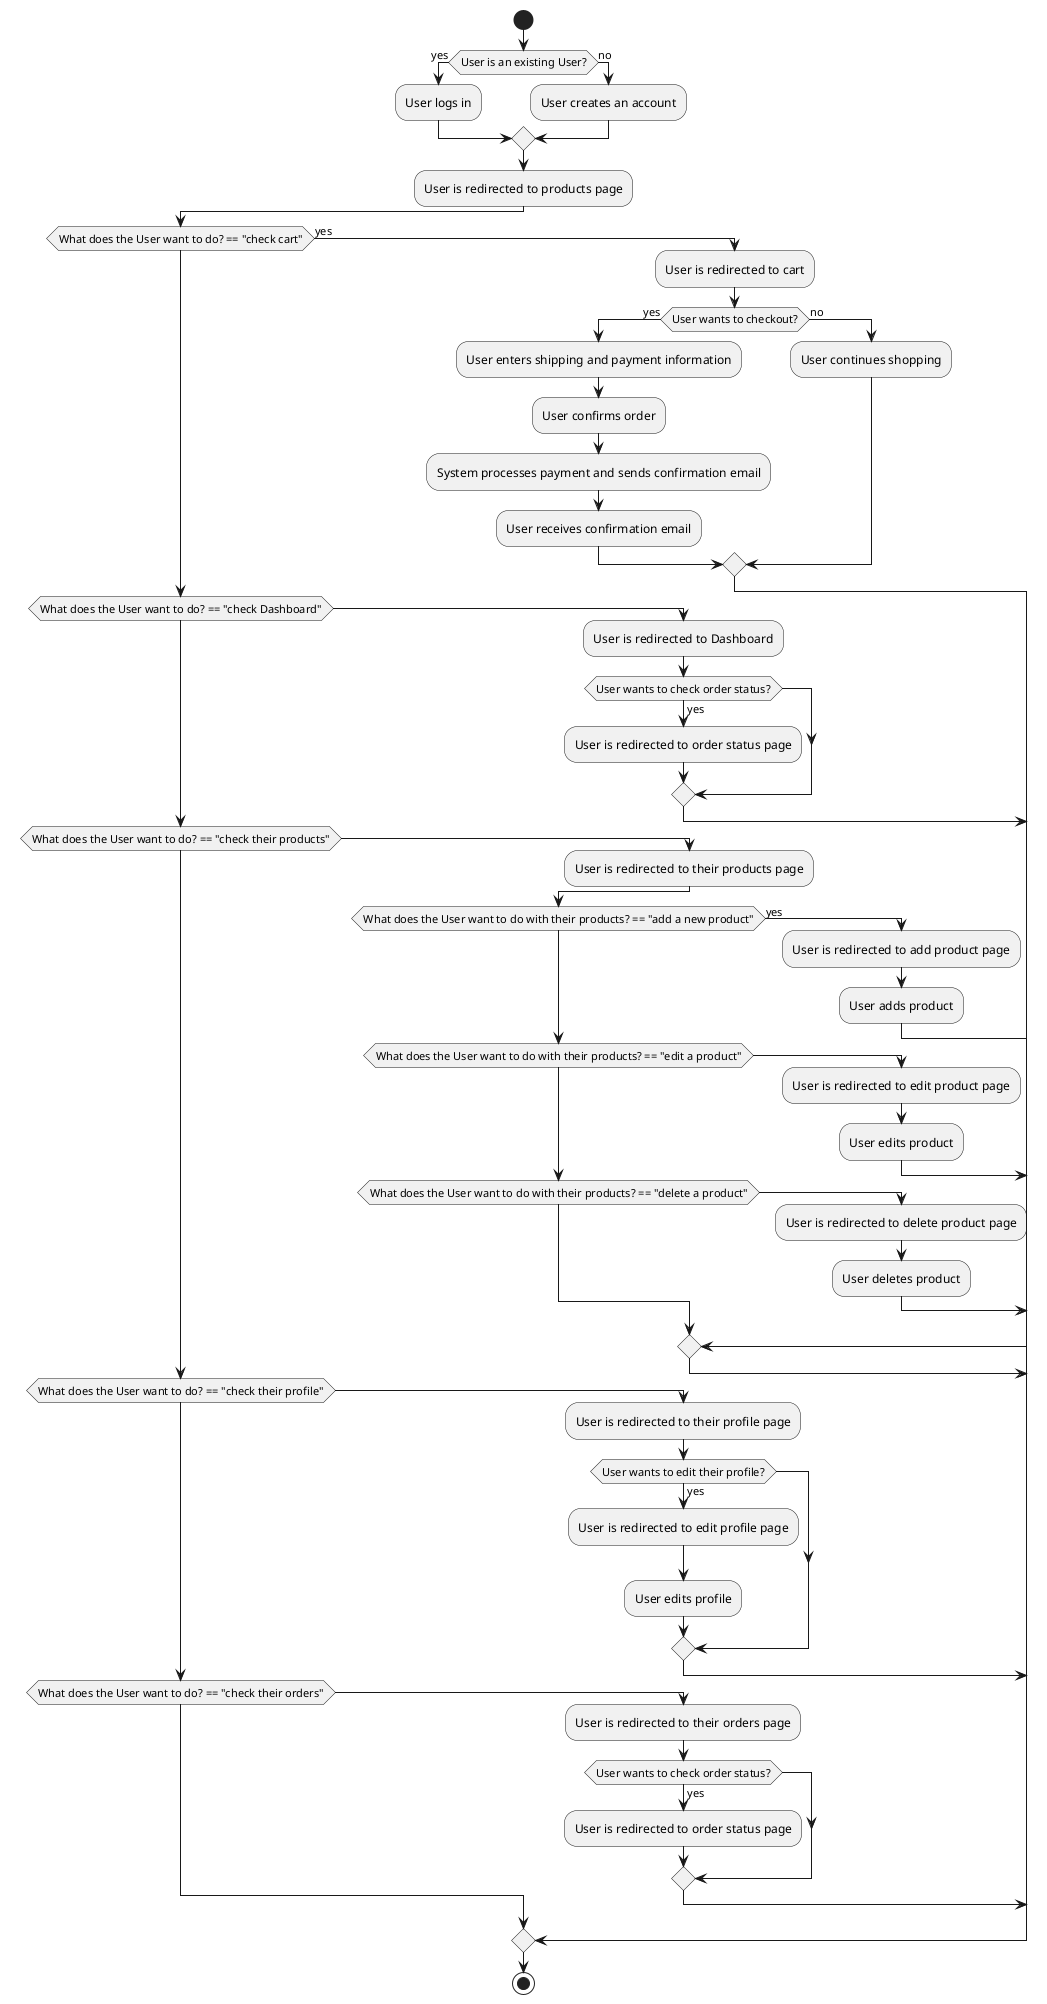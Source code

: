 @startuml flow
start

if (User is an existing User?) then (yes)
  :User logs in;
else (no)
  :User creates an account;
endif

:User is redirected to products page;

!pragma useVerticalIf on
if (What does the User want to do? == "check cart") then (yes)
  :User is redirected to cart;
  if (User wants to checkout?) then (yes)
    :User enters shipping and payment information;
    :User confirms order;
    :System processes payment and sends confirmation email;
    :User receives confirmation email;
  else (no)
    :User continues shopping;
  endif
elseif (What does the User want to do? == "check Dashboard")
  :User is redirected to Dashboard;
  if (User wants to check order status?) then (yes)
    :User is redirected to order status page;
  endif
elseif (What does the User want to do? == "check their products")
  :User is redirected to their products page;

  if (What does the User want to do with their products? == "add a new product") then (yes)
    :User is redirected to add product page;
    :User adds product;
  elseif (What does the User want to do with their products? == "edit a product")
    :User is redirected to edit product page;
    :User edits product;
  elseif (What does the User want to do with their products? == "delete a product")
    :User is redirected to delete product page;
    :User deletes product;
  endif

elseif (What does the User want to do? == "check their profile")
  :User is redirected to their profile page;
  if (User wants to edit their profile?) then (yes)
    :User is redirected to edit profile page;
    :User edits profile;
  endif

elseif (What does the User want to do? == "check their orders")
  :User is redirected to their orders page;
  if (User wants to check order status?) then (yes)
    :User is redirected to order status page;
  endif
endif

stop
@enduml
